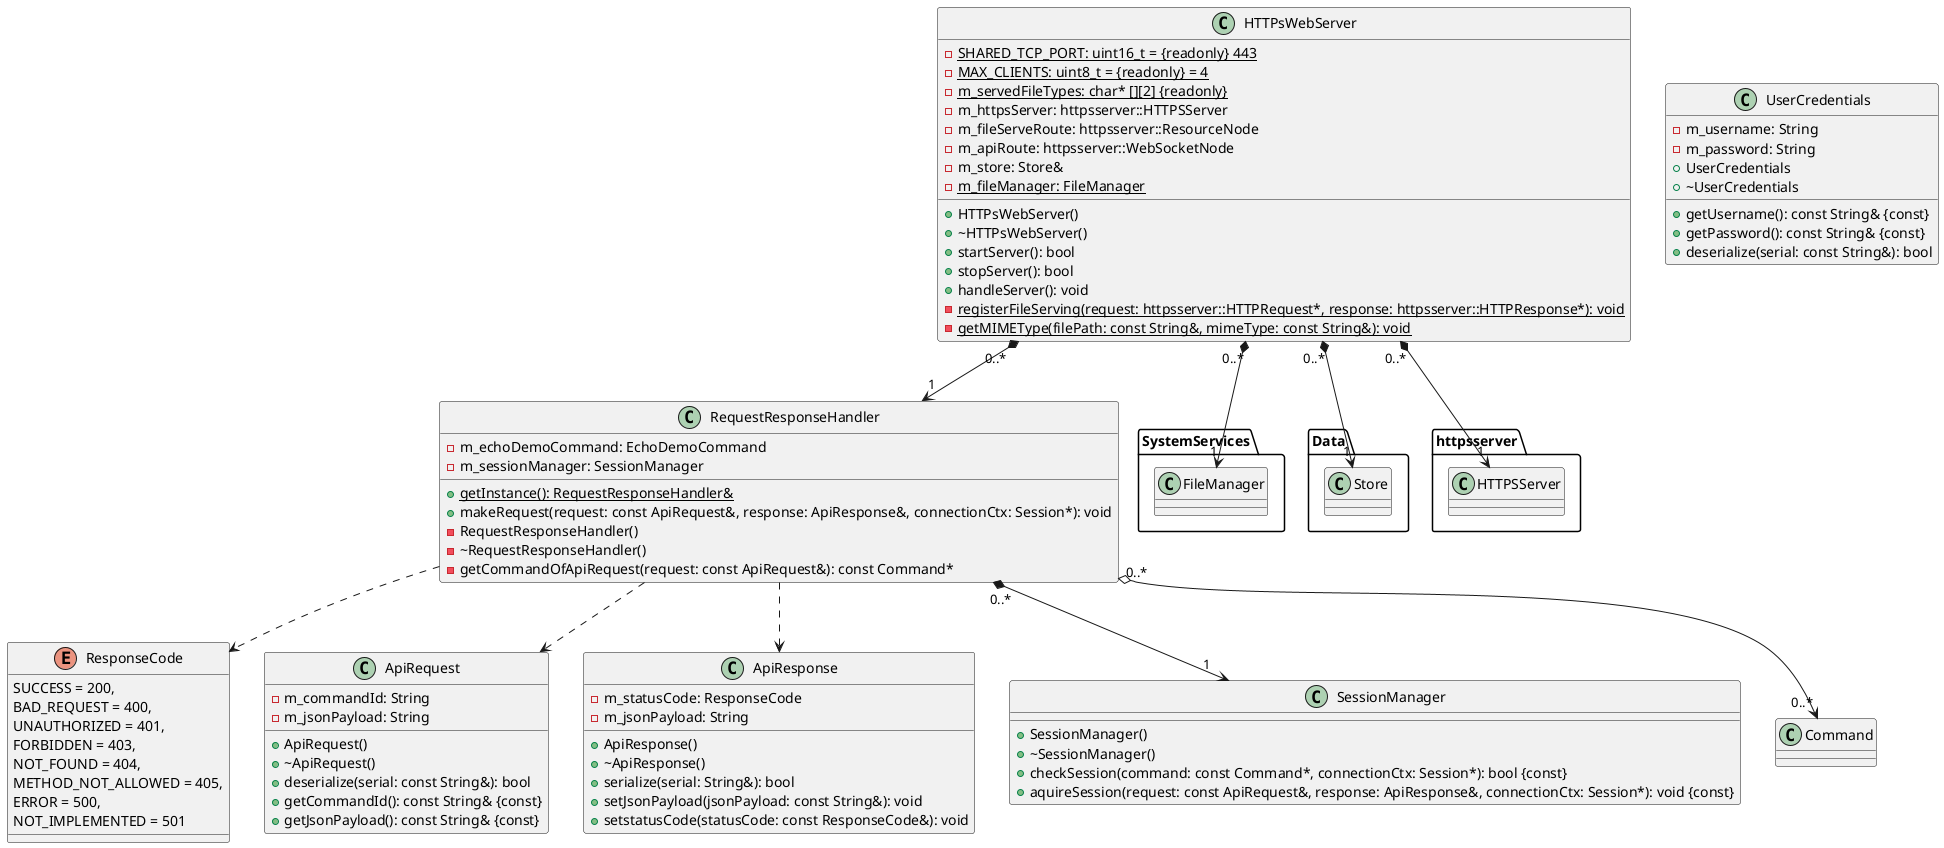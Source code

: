 @startuml

package SystemServices
{
    class FileManager
}

package Data
{
    class Store
}

package httpsserver
{
    class HTTPSServer
}

enum ResponseCode
{
    SUCCESS = 200,
    BAD_REQUEST = 400,
    UNAUTHORIZED = 401,
    FORBIDDEN = 403,
    NOT_FOUND = 404,
    METHOD_NOT_ALLOWED = 405,
    ERROR = 500,
    NOT_IMPLEMENTED = 501
}

class ApiRequest
{
    - m_commandId: String
    - m_jsonPayload: String
    + ApiRequest()
    + ~ApiRequest()
    + deserialize(serial: const String&): bool
    + getCommandId(): const String& {const}
    + getJsonPayload(): const String& {const}
}

class ApiResponse
{
    - m_statusCode: ResponseCode
    - m_jsonPayload: String
    + ApiResponse()
    + ~ApiResponse()
    + serialize(serial: String&): bool
    + setJsonPayload(jsonPayload: const String&): void
    + setstatusCode(statusCode: const ResponseCode&): void
}

class UserCredentials
{
    - m_username: String
    - m_password: String
    + UserCredentials
    + ~UserCredentials
    + getUsername(): const String& {const}
    + getPassword(): const String& {const}
    + deserialize(serial: const String&): bool
}

class SessionManager
{
    + SessionManager()
    + ~SessionManager()
    + checkSession(command: const Command*, connectionCtx: Session*): bool {const}
    + aquireSession(request: const ApiRequest&, response: ApiResponse&, connectionCtx: Session*): void {const}
}

class RequestResponseHandler
{
    - m_echoDemoCommand: EchoDemoCommand
    - m_sessionManager: SessionManager
    + {static} getInstance(): RequestResponseHandler&
    + makeRequest(request: const ApiRequest&, response: ApiResponse&, connectionCtx: Session*): void
    - RequestResponseHandler()
    - ~RequestResponseHandler()
    - getCommandOfApiRequest(request: const ApiRequest&): const Command*
}
RequestResponseHandler "0..*" *--> "1" SessionManager
RequestResponseHandler "0..*" o--> "0..*" Command
RequestResponseHandler ..> ApiRequest
RequestResponseHandler ..> ApiResponse
RequestResponseHandler ..> ResponseCode

class HTTPsWebServer
{
    - {static} SHARED_TCP_PORT: uint16_t = {readonly} 443
    - {static} MAX_CLIENTS: uint8_t = {readonly} = 4
    - {static} m_servedFileTypes: char* [][2] {readonly}
    - m_httpsServer: httpsserver::HTTPSServer
    - m_fileServeRoute: httpsserver::ResourceNode
    - m_apiRoute: httpsserver::WebSocketNode
    - m_store: Store&
    - {static} m_fileManager: FileManager
    + HTTPsWebServer()
    + ~HTTPsWebServer()
    + startServer(): bool
    + stopServer(): bool
    + handleServer(): void
    - {static} registerFileServing(request: httpsserver::HTTPRequest*, response: httpsserver::HTTPResponse*): void
    - {static} getMIMEType(filePath: const String&, mimeType: const String&): void
}
HTTPsWebServer "0..*" *--> "1" FileManager
HTTPsWebServer "0..*" *--> "1" Store
HTTPsWebServer "0..*" *--> "1" HTTPSServer
HTTPsWebServer "0..*" *--> "1" RequestResponseHandler
@enduml
